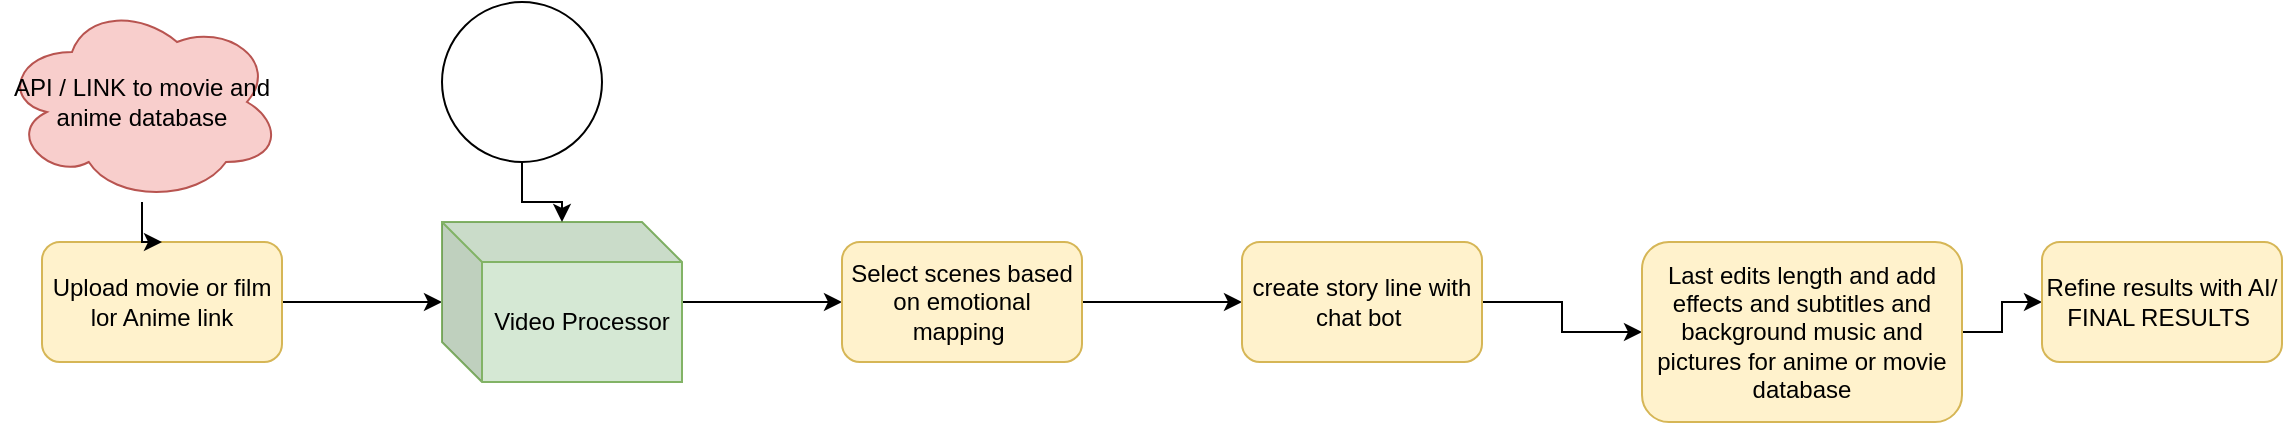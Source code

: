 <mxfile version="26.0.3">
  <diagram name="Page-1" id="v-Yuii_U4lAQ5EKg4D5u">
    <mxGraphModel dx="794" dy="492" grid="1" gridSize="10" guides="1" tooltips="1" connect="1" arrows="1" fold="1" page="1" pageScale="1" pageWidth="827" pageHeight="1169" math="0" shadow="0">
      <root>
        <mxCell id="0" />
        <mxCell id="1" parent="0" />
        <mxCell id="aOHxwXezfj5cdc1zACe4-3" value="" style="edgeStyle=orthogonalEdgeStyle;rounded=0;orthogonalLoop=1;jettySize=auto;html=1;" edge="1" parent="1" source="aOHxwXezfj5cdc1zACe4-1">
          <mxGeometry relative="1" as="geometry">
            <mxPoint x="550" y="260" as="targetPoint" />
          </mxGeometry>
        </mxCell>
        <mxCell id="aOHxwXezfj5cdc1zACe4-1" value="Upload movie or film lor Anime link" style="rounded=1;whiteSpace=wrap;html=1;fillColor=#fff2cc;strokeColor=#d6b656;" vertex="1" parent="1">
          <mxGeometry x="350" y="230" width="120" height="60" as="geometry" />
        </mxCell>
        <mxCell id="aOHxwXezfj5cdc1zACe4-6" value="" style="edgeStyle=orthogonalEdgeStyle;rounded=0;orthogonalLoop=1;jettySize=auto;html=1;" edge="1" parent="1" source="aOHxwXezfj5cdc1zACe4-4" target="aOHxwXezfj5cdc1zACe4-5">
          <mxGeometry relative="1" as="geometry" />
        </mxCell>
        <mxCell id="aOHxwXezfj5cdc1zACe4-4" value="Video Processor" style="shape=cube;whiteSpace=wrap;html=1;boundedLbl=1;backgroundOutline=1;darkOpacity=0.05;darkOpacity2=0.1;fillColor=#d5e8d4;strokeColor=#82b366;" vertex="1" parent="1">
          <mxGeometry x="550" y="220" width="120" height="80" as="geometry" />
        </mxCell>
        <mxCell id="aOHxwXezfj5cdc1zACe4-8" value="" style="edgeStyle=orthogonalEdgeStyle;rounded=0;orthogonalLoop=1;jettySize=auto;html=1;" edge="1" parent="1" source="aOHxwXezfj5cdc1zACe4-5" target="aOHxwXezfj5cdc1zACe4-7">
          <mxGeometry relative="1" as="geometry" />
        </mxCell>
        <mxCell id="aOHxwXezfj5cdc1zACe4-5" value="Select scenes based on emotional mapping&amp;nbsp;" style="rounded=1;whiteSpace=wrap;html=1;fillColor=#fff2cc;strokeColor=#d6b656;" vertex="1" parent="1">
          <mxGeometry x="750" y="230" width="120" height="60" as="geometry" />
        </mxCell>
        <mxCell id="aOHxwXezfj5cdc1zACe4-10" value="" style="edgeStyle=orthogonalEdgeStyle;rounded=0;orthogonalLoop=1;jettySize=auto;html=1;" edge="1" parent="1" source="aOHxwXezfj5cdc1zACe4-7" target="aOHxwXezfj5cdc1zACe4-9">
          <mxGeometry relative="1" as="geometry" />
        </mxCell>
        <mxCell id="aOHxwXezfj5cdc1zACe4-7" value="create story line with chat bot&amp;nbsp;" style="whiteSpace=wrap;html=1;rounded=1;fillColor=#fff2cc;strokeColor=#d6b656;" vertex="1" parent="1">
          <mxGeometry x="950" y="230" width="120" height="60" as="geometry" />
        </mxCell>
        <mxCell id="aOHxwXezfj5cdc1zACe4-12" value="" style="edgeStyle=orthogonalEdgeStyle;rounded=0;orthogonalLoop=1;jettySize=auto;html=1;" edge="1" parent="1" source="aOHxwXezfj5cdc1zACe4-9" target="aOHxwXezfj5cdc1zACe4-11">
          <mxGeometry relative="1" as="geometry" />
        </mxCell>
        <mxCell id="aOHxwXezfj5cdc1zACe4-9" value="Last edits length and add effects and subtitles and background music and pictures for anime or movie database" style="whiteSpace=wrap;html=1;rounded=1;fillColor=#fff2cc;strokeColor=#d6b656;" vertex="1" parent="1">
          <mxGeometry x="1150" y="230" width="160" height="90" as="geometry" />
        </mxCell>
        <mxCell id="aOHxwXezfj5cdc1zACe4-11" value="Refine results with AI/ FINAL RESULTS&amp;nbsp;" style="whiteSpace=wrap;html=1;rounded=1;fillColor=#fff2cc;strokeColor=#d6b656;" vertex="1" parent="1">
          <mxGeometry x="1350" y="230" width="120" height="60" as="geometry" />
        </mxCell>
        <mxCell id="aOHxwXezfj5cdc1zACe4-14" value="" style="edgeStyle=orthogonalEdgeStyle;rounded=0;orthogonalLoop=1;jettySize=auto;html=1;" edge="1" parent="1" source="aOHxwXezfj5cdc1zACe4-13" target="aOHxwXezfj5cdc1zACe4-1">
          <mxGeometry relative="1" as="geometry" />
        </mxCell>
        <mxCell id="aOHxwXezfj5cdc1zACe4-13" value="API / LINK to movie and anime database" style="ellipse;shape=cloud;whiteSpace=wrap;html=1;fillColor=#f8cecc;strokeColor=#b85450;" vertex="1" parent="1">
          <mxGeometry x="330" y="110" width="140" height="100" as="geometry" />
        </mxCell>
        <mxCell id="aOHxwXezfj5cdc1zACe4-16" value="" style="edgeStyle=orthogonalEdgeStyle;rounded=0;orthogonalLoop=1;jettySize=auto;html=1;" edge="1" parent="1" source="aOHxwXezfj5cdc1zACe4-15" target="aOHxwXezfj5cdc1zACe4-4">
          <mxGeometry relative="1" as="geometry" />
        </mxCell>
        <object label="" id="aOHxwXezfj5cdc1zACe4-15">
          <mxCell style="ellipse;whiteSpace=wrap;html=1;" vertex="1" parent="1">
            <mxGeometry x="550" y="110" width="80" height="80" as="geometry" />
          </mxCell>
        </object>
      </root>
    </mxGraphModel>
  </diagram>
</mxfile>
